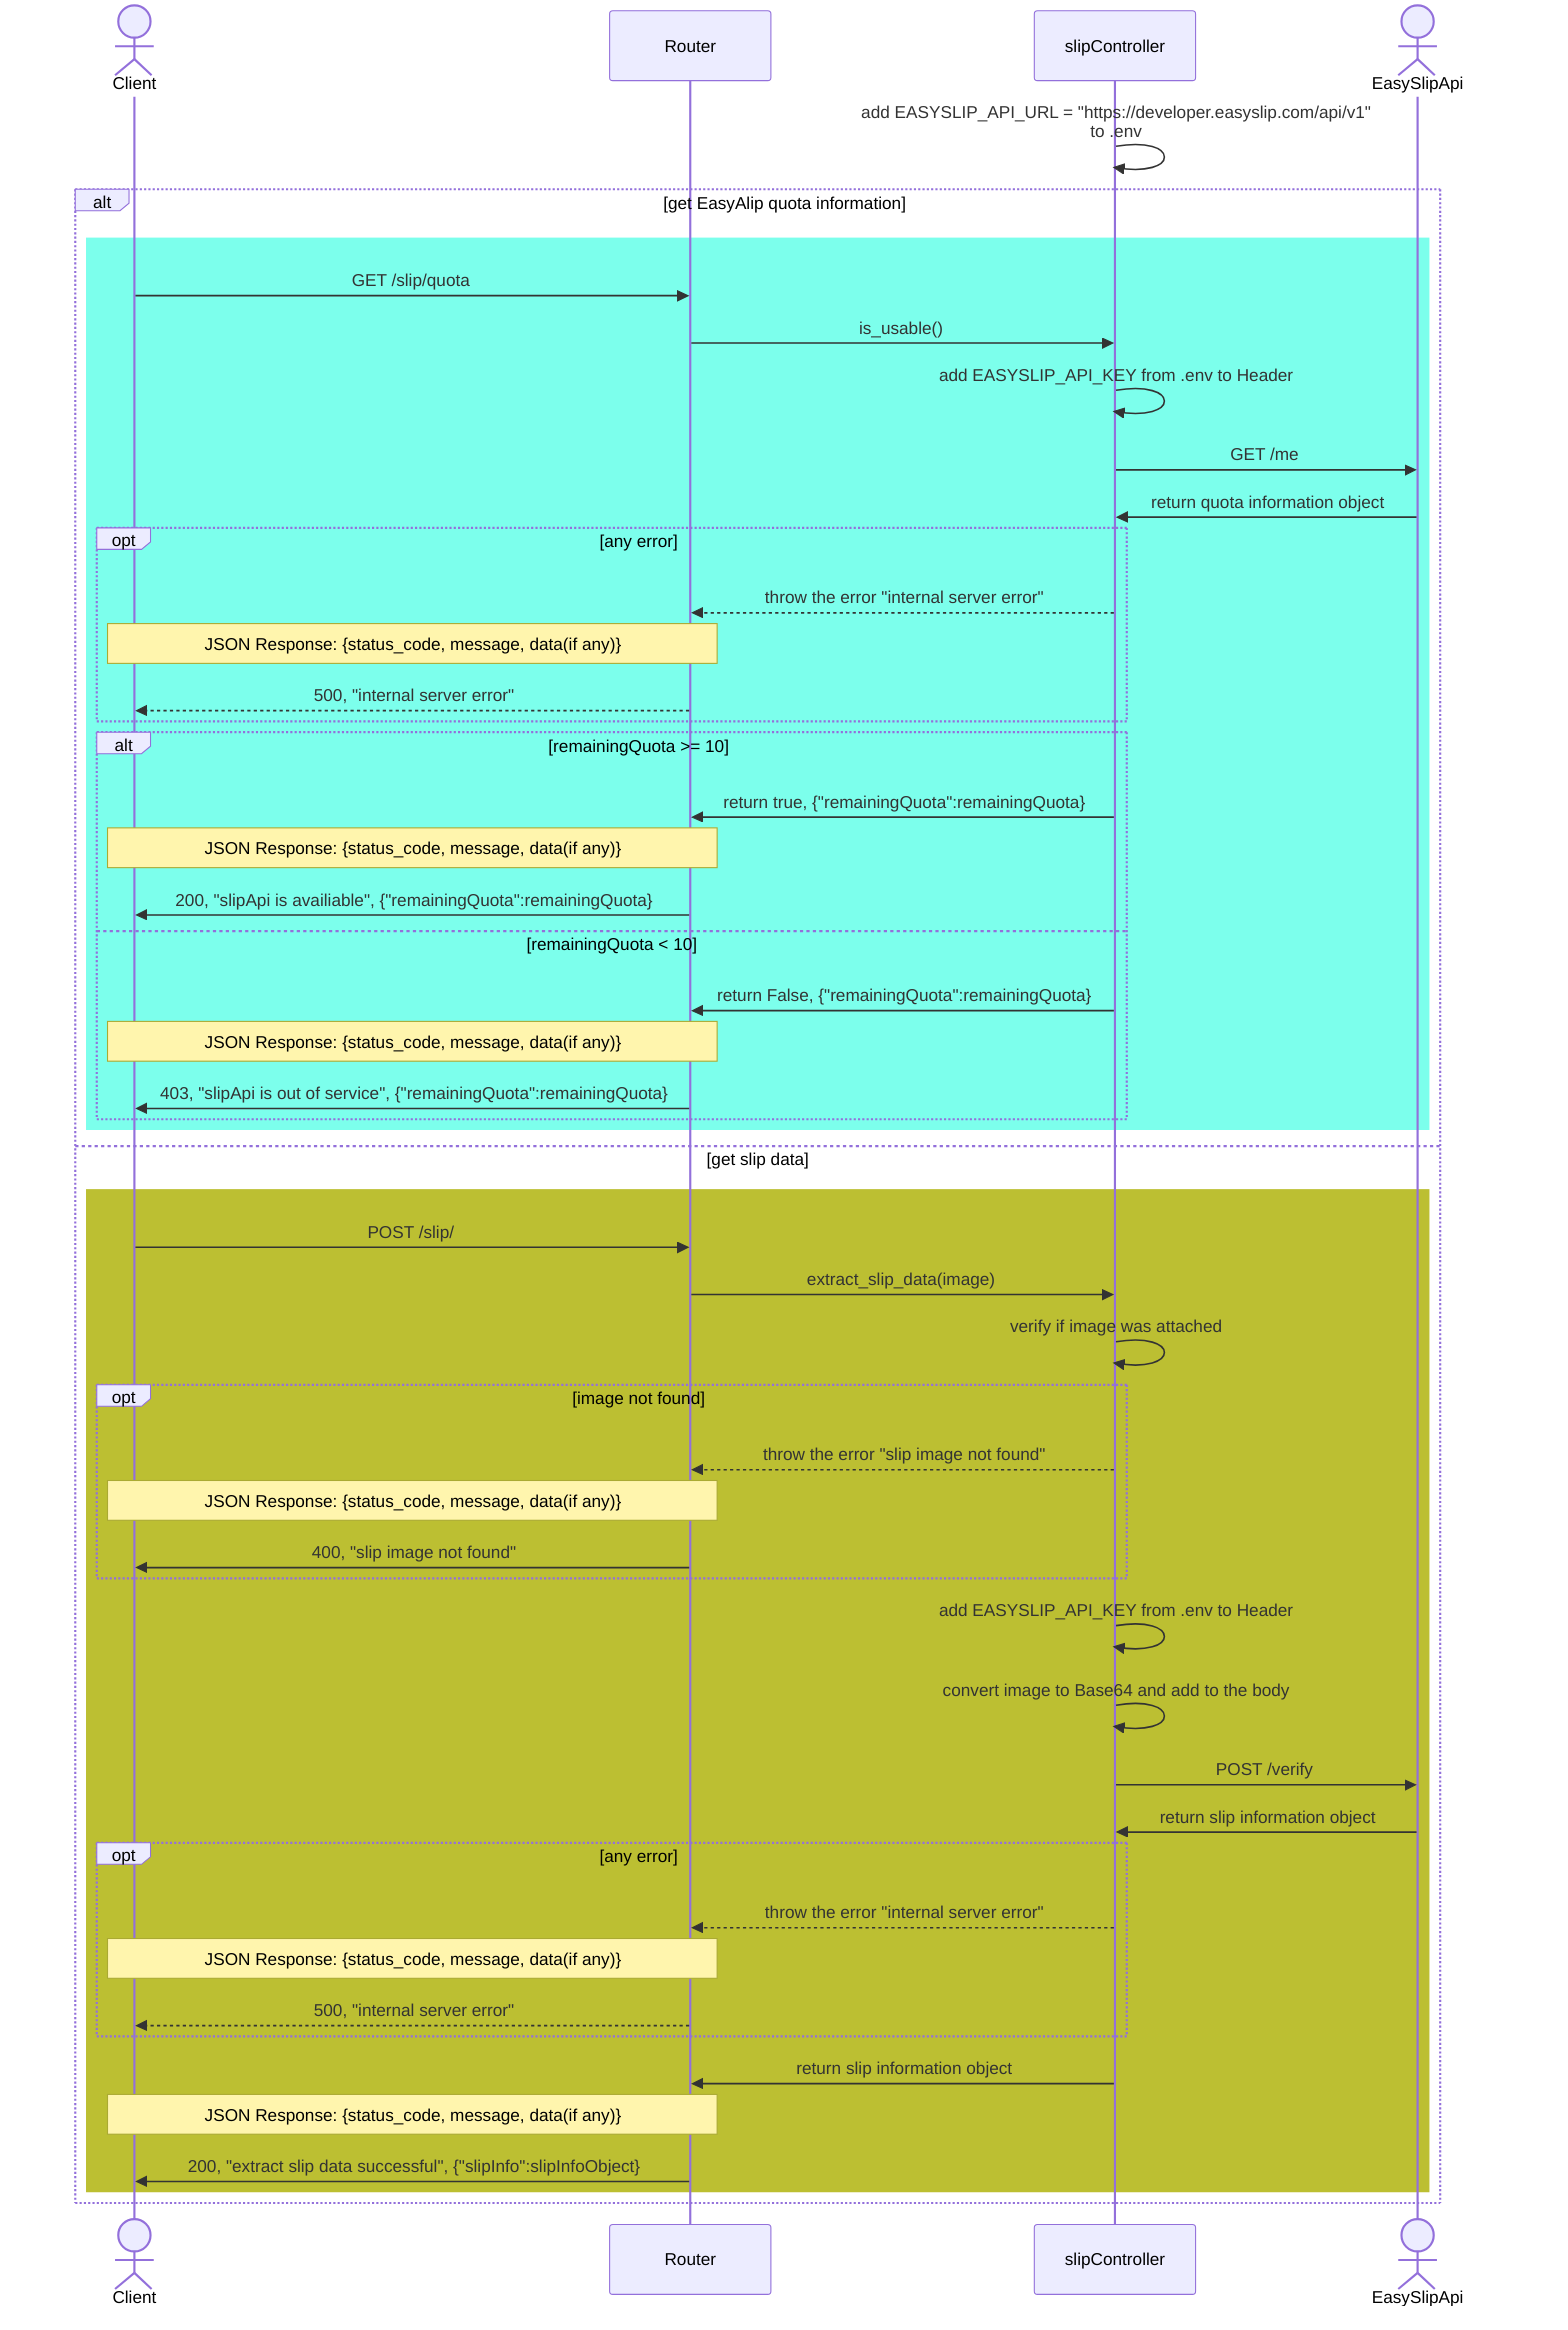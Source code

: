 sequenceDiagram
    Actor Client
    participant Router
    participant Cont as slipController
    Actor Api as EasySlipApi

    Cont->>Cont: add EASYSLIP_API_URL = "https://developer.easyslip.com/api/v1"<br>to .env
    alt get EasyAlip quota information
        rect rgb(124,255,236)
            Client->>Router: GET /slip/quota
            Router->>Cont: is_usable()
            Cont->>Cont: add EASYSLIP_API_KEY from .env to Header
            Cont->>Api: GET /me
            Api->>Cont: return quota information object
            opt any error
                Cont-->>Router: throw the error "internal server error"
                Note over Router,Client: JSON Response: {status_code, message, data(if any)}
                Router-->>Client: 500, "internal server error"
            end
            alt remainingQuota >= 10
                Cont->>Router: return true, {"remainingQuota":remainingQuota}
                Note over Router,Client: JSON Response: {status_code, message, data(if any)}
                Router->>Client: 200, "slipApi is availiable", {"remainingQuota":remainingQuota} 
            else remainingQuota < 10
                Cont->>Router: return False, {"remainingQuota":remainingQuota}
                Note over Router,Client: JSON Response: {status_code, message, data(if any)}
                Router->>Client: 403, "slipApi is out of service", {"remainingQuota":remainingQuota}
            end

        end
    else get slip data
        rect rgb(188,191,50)
            Client->>Router: POST /slip/
            Router->>Cont: extract_slip_data(image)
            Cont->>Cont: verify if image was attached
            opt image not found
                Cont-->>Router:throw the error "slip image not found"
                Note over Router,Client: JSON Response: {status_code, message, data(if any)}
                Router->>Client: 400, "slip image not found"
            end
            Cont->>Cont: add EASYSLIP_API_KEY from .env to Header
            Cont->>Cont: convert image to Base64 and add to the body
            Cont->>Api: POST /verify
            Api->>Cont: return slip information object
            opt any error
                Cont-->>Router: throw the error "internal server error"
                Note over Router,Client: JSON Response: {status_code, message, data(if any)}
                Router-->>Client: 500, "internal server error"
            end
            Cont->>Router: return slip information object
            Note over Router,Client: JSON Response: {status_code, message, data(if any)}
            Router->>Client: 200, "extract slip data successful", {"slipInfo":slipInfoObject}
        end
    end